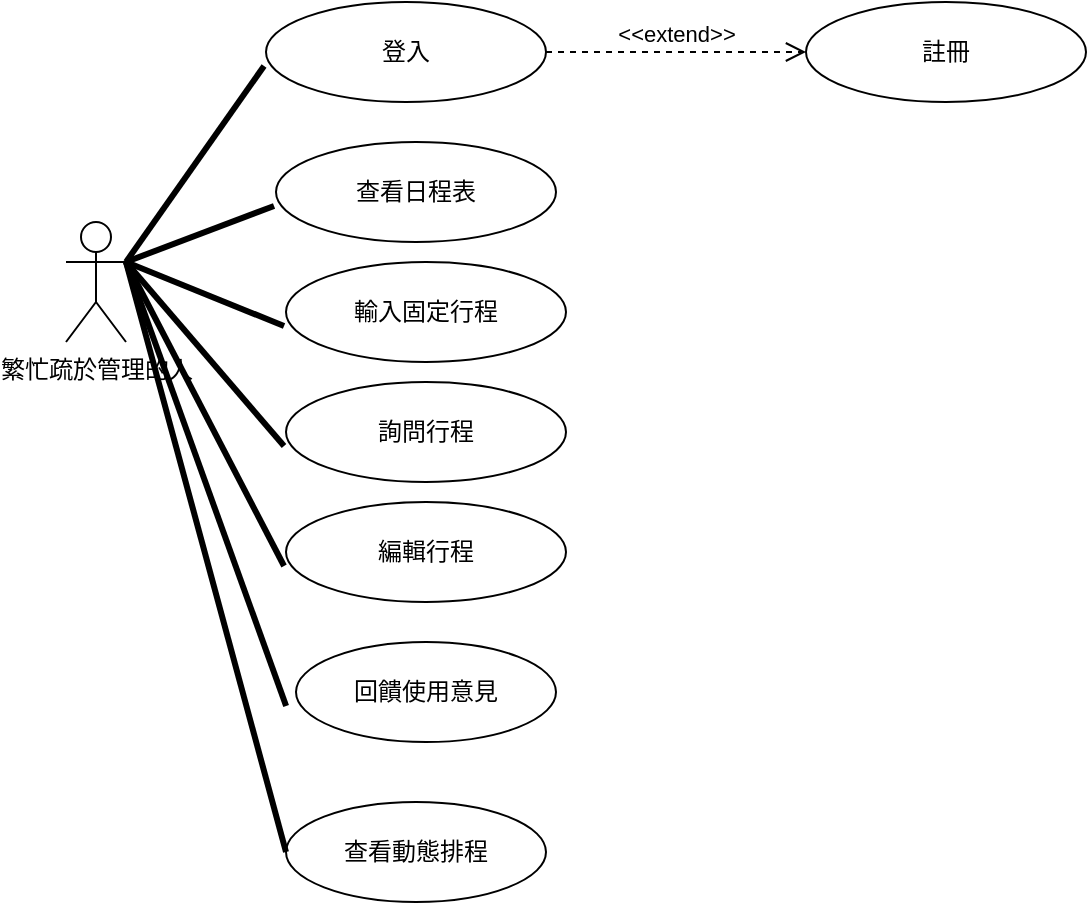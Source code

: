 <mxfile version="24.8.4">
  <diagram name="第 1 页" id="AHcjIik1focOU0QK3iOo">
    <mxGraphModel dx="1621" dy="420" grid="1" gridSize="10" guides="1" tooltips="1" connect="1" arrows="1" fold="1" page="1" pageScale="1" pageWidth="827" pageHeight="1169" math="0" shadow="0">
      <root>
        <mxCell id="0" />
        <mxCell id="1" parent="0" />
        <mxCell id="8-9XDru2MBB9iXI8fwiX-1" value="繁忙疏於管理的人" style="shape=umlActor;verticalLabelPosition=bottom;verticalAlign=top;html=1;" vertex="1" parent="1">
          <mxGeometry x="30" y="200" width="30" height="60" as="geometry" />
        </mxCell>
        <mxCell id="8-9XDru2MBB9iXI8fwiX-2" value="登入" style="ellipse;html=1;whiteSpace=wrap;" vertex="1" parent="1">
          <mxGeometry x="130" y="90" width="140" height="50" as="geometry" />
        </mxCell>
        <mxCell id="8-9XDru2MBB9iXI8fwiX-4" value="" style="endArrow=none;startArrow=none;endFill=0;startFill=0;endSize=8;html=1;verticalAlign=bottom;labelBackgroundColor=none;strokeWidth=3;rounded=0;entryX=-0.007;entryY=0.64;entryDx=0;entryDy=0;entryPerimeter=0;exitX=1;exitY=0.333;exitDx=0;exitDy=0;exitPerimeter=0;" edge="1" parent="1" source="8-9XDru2MBB9iXI8fwiX-1" target="8-9XDru2MBB9iXI8fwiX-2">
          <mxGeometry width="160" relative="1" as="geometry">
            <mxPoint x="70" y="220" as="sourcePoint" />
            <mxPoint x="480" y="250" as="targetPoint" />
          </mxGeometry>
        </mxCell>
        <mxCell id="8-9XDru2MBB9iXI8fwiX-5" value="註冊" style="ellipse;html=1;whiteSpace=wrap;" vertex="1" parent="1">
          <mxGeometry x="400" y="90" width="140" height="50" as="geometry" />
        </mxCell>
        <mxCell id="8-9XDru2MBB9iXI8fwiX-10" value="&amp;lt;&amp;lt;extend&amp;gt;&amp;gt;" style="endArrow=open;startArrow=none;endFill=0;startFill=0;endSize=8;html=1;verticalAlign=bottom;dashed=1;labelBackgroundColor=none;rounded=0;exitX=1;exitY=0.5;exitDx=0;exitDy=0;entryX=0;entryY=0.5;entryDx=0;entryDy=0;" edge="1" parent="1" source="8-9XDru2MBB9iXI8fwiX-2" target="8-9XDru2MBB9iXI8fwiX-5">
          <mxGeometry width="160" relative="1" as="geometry">
            <mxPoint x="371.96" y="243" as="sourcePoint" />
            <mxPoint x="280" y="230" as="targetPoint" />
          </mxGeometry>
        </mxCell>
        <mxCell id="8-9XDru2MBB9iXI8fwiX-12" value="查看日程表" style="ellipse;html=1;whiteSpace=wrap;" vertex="1" parent="1">
          <mxGeometry x="135" y="160" width="140" height="50" as="geometry" />
        </mxCell>
        <mxCell id="8-9XDru2MBB9iXI8fwiX-13" value="" style="endArrow=none;startArrow=none;endFill=0;startFill=0;endSize=8;html=1;verticalAlign=bottom;labelBackgroundColor=none;strokeWidth=3;rounded=0;entryX=-0.007;entryY=0.64;entryDx=0;entryDy=0;entryPerimeter=0;exitX=1;exitY=0.333;exitDx=0;exitDy=0;exitPerimeter=0;" edge="1" parent="1" target="8-9XDru2MBB9iXI8fwiX-12" source="8-9XDru2MBB9iXI8fwiX-1">
          <mxGeometry width="160" relative="1" as="geometry">
            <mxPoint x="70" y="160" as="sourcePoint" />
            <mxPoint x="480" y="190" as="targetPoint" />
          </mxGeometry>
        </mxCell>
        <mxCell id="8-9XDru2MBB9iXI8fwiX-22" value="詢問行程" style="ellipse;html=1;whiteSpace=wrap;" vertex="1" parent="1">
          <mxGeometry x="140" y="280" width="140" height="50" as="geometry" />
        </mxCell>
        <mxCell id="8-9XDru2MBB9iXI8fwiX-23" value="" style="endArrow=none;startArrow=none;endFill=0;startFill=0;endSize=8;html=1;verticalAlign=bottom;labelBackgroundColor=none;strokeWidth=3;rounded=0;entryX=-0.007;entryY=0.64;entryDx=0;entryDy=0;entryPerimeter=0;" edge="1" parent="1" target="8-9XDru2MBB9iXI8fwiX-22">
          <mxGeometry width="160" relative="1" as="geometry">
            <mxPoint x="60" y="220" as="sourcePoint" />
            <mxPoint x="480" y="290" as="targetPoint" />
          </mxGeometry>
        </mxCell>
        <mxCell id="8-9XDru2MBB9iXI8fwiX-24" value="輸入固定行程" style="ellipse;html=1;whiteSpace=wrap;" vertex="1" parent="1">
          <mxGeometry x="140" y="220" width="140" height="50" as="geometry" />
        </mxCell>
        <mxCell id="8-9XDru2MBB9iXI8fwiX-25" value="" style="endArrow=none;startArrow=none;endFill=0;startFill=0;endSize=8;html=1;verticalAlign=bottom;labelBackgroundColor=none;strokeWidth=3;rounded=0;entryX=-0.007;entryY=0.64;entryDx=0;entryDy=0;entryPerimeter=0;" edge="1" parent="1" target="8-9XDru2MBB9iXI8fwiX-24">
          <mxGeometry width="160" relative="1" as="geometry">
            <mxPoint x="60" y="220" as="sourcePoint" />
            <mxPoint x="490" y="300" as="targetPoint" />
          </mxGeometry>
        </mxCell>
        <mxCell id="8-9XDru2MBB9iXI8fwiX-26" value="編輯行程" style="ellipse;html=1;whiteSpace=wrap;" vertex="1" parent="1">
          <mxGeometry x="140" y="340" width="140" height="50" as="geometry" />
        </mxCell>
        <mxCell id="8-9XDru2MBB9iXI8fwiX-27" value="" style="endArrow=none;startArrow=none;endFill=0;startFill=0;endSize=8;html=1;verticalAlign=bottom;labelBackgroundColor=none;strokeWidth=3;rounded=0;entryX=-0.007;entryY=0.64;entryDx=0;entryDy=0;entryPerimeter=0;" edge="1" parent="1" target="8-9XDru2MBB9iXI8fwiX-26">
          <mxGeometry width="160" relative="1" as="geometry">
            <mxPoint x="60" y="220" as="sourcePoint" />
            <mxPoint x="490" y="440" as="targetPoint" />
          </mxGeometry>
        </mxCell>
        <mxCell id="8-9XDru2MBB9iXI8fwiX-28" value="查看動態排程" style="ellipse;html=1;whiteSpace=wrap;" vertex="1" parent="1">
          <mxGeometry x="140" y="490" width="130" height="50" as="geometry" />
        </mxCell>
        <mxCell id="8-9XDru2MBB9iXI8fwiX-29" value="回饋使用意見" style="ellipse;html=1;whiteSpace=wrap;" vertex="1" parent="1">
          <mxGeometry x="145" y="410" width="130" height="50" as="geometry" />
        </mxCell>
        <mxCell id="8-9XDru2MBB9iXI8fwiX-30" value="" style="endArrow=none;startArrow=none;endFill=0;startFill=0;endSize=8;html=1;verticalAlign=bottom;labelBackgroundColor=none;strokeWidth=3;rounded=0;entryX=-0.038;entryY=0.64;entryDx=0;entryDy=0;entryPerimeter=0;" edge="1" parent="1" target="8-9XDru2MBB9iXI8fwiX-29">
          <mxGeometry width="160" relative="1" as="geometry">
            <mxPoint x="60" y="220" as="sourcePoint" />
            <mxPoint x="140" y="492" as="targetPoint" />
          </mxGeometry>
        </mxCell>
        <mxCell id="8-9XDru2MBB9iXI8fwiX-31" value="" style="endArrow=none;startArrow=none;endFill=0;startFill=0;endSize=8;html=1;verticalAlign=bottom;labelBackgroundColor=none;strokeWidth=3;rounded=0;entryX=0;entryY=0.5;entryDx=0;entryDy=0;" edge="1" parent="1" target="8-9XDru2MBB9iXI8fwiX-28">
          <mxGeometry width="160" relative="1" as="geometry">
            <mxPoint x="60" y="220" as="sourcePoint" />
            <mxPoint x="120" y="512" as="targetPoint" />
          </mxGeometry>
        </mxCell>
      </root>
    </mxGraphModel>
  </diagram>
</mxfile>

